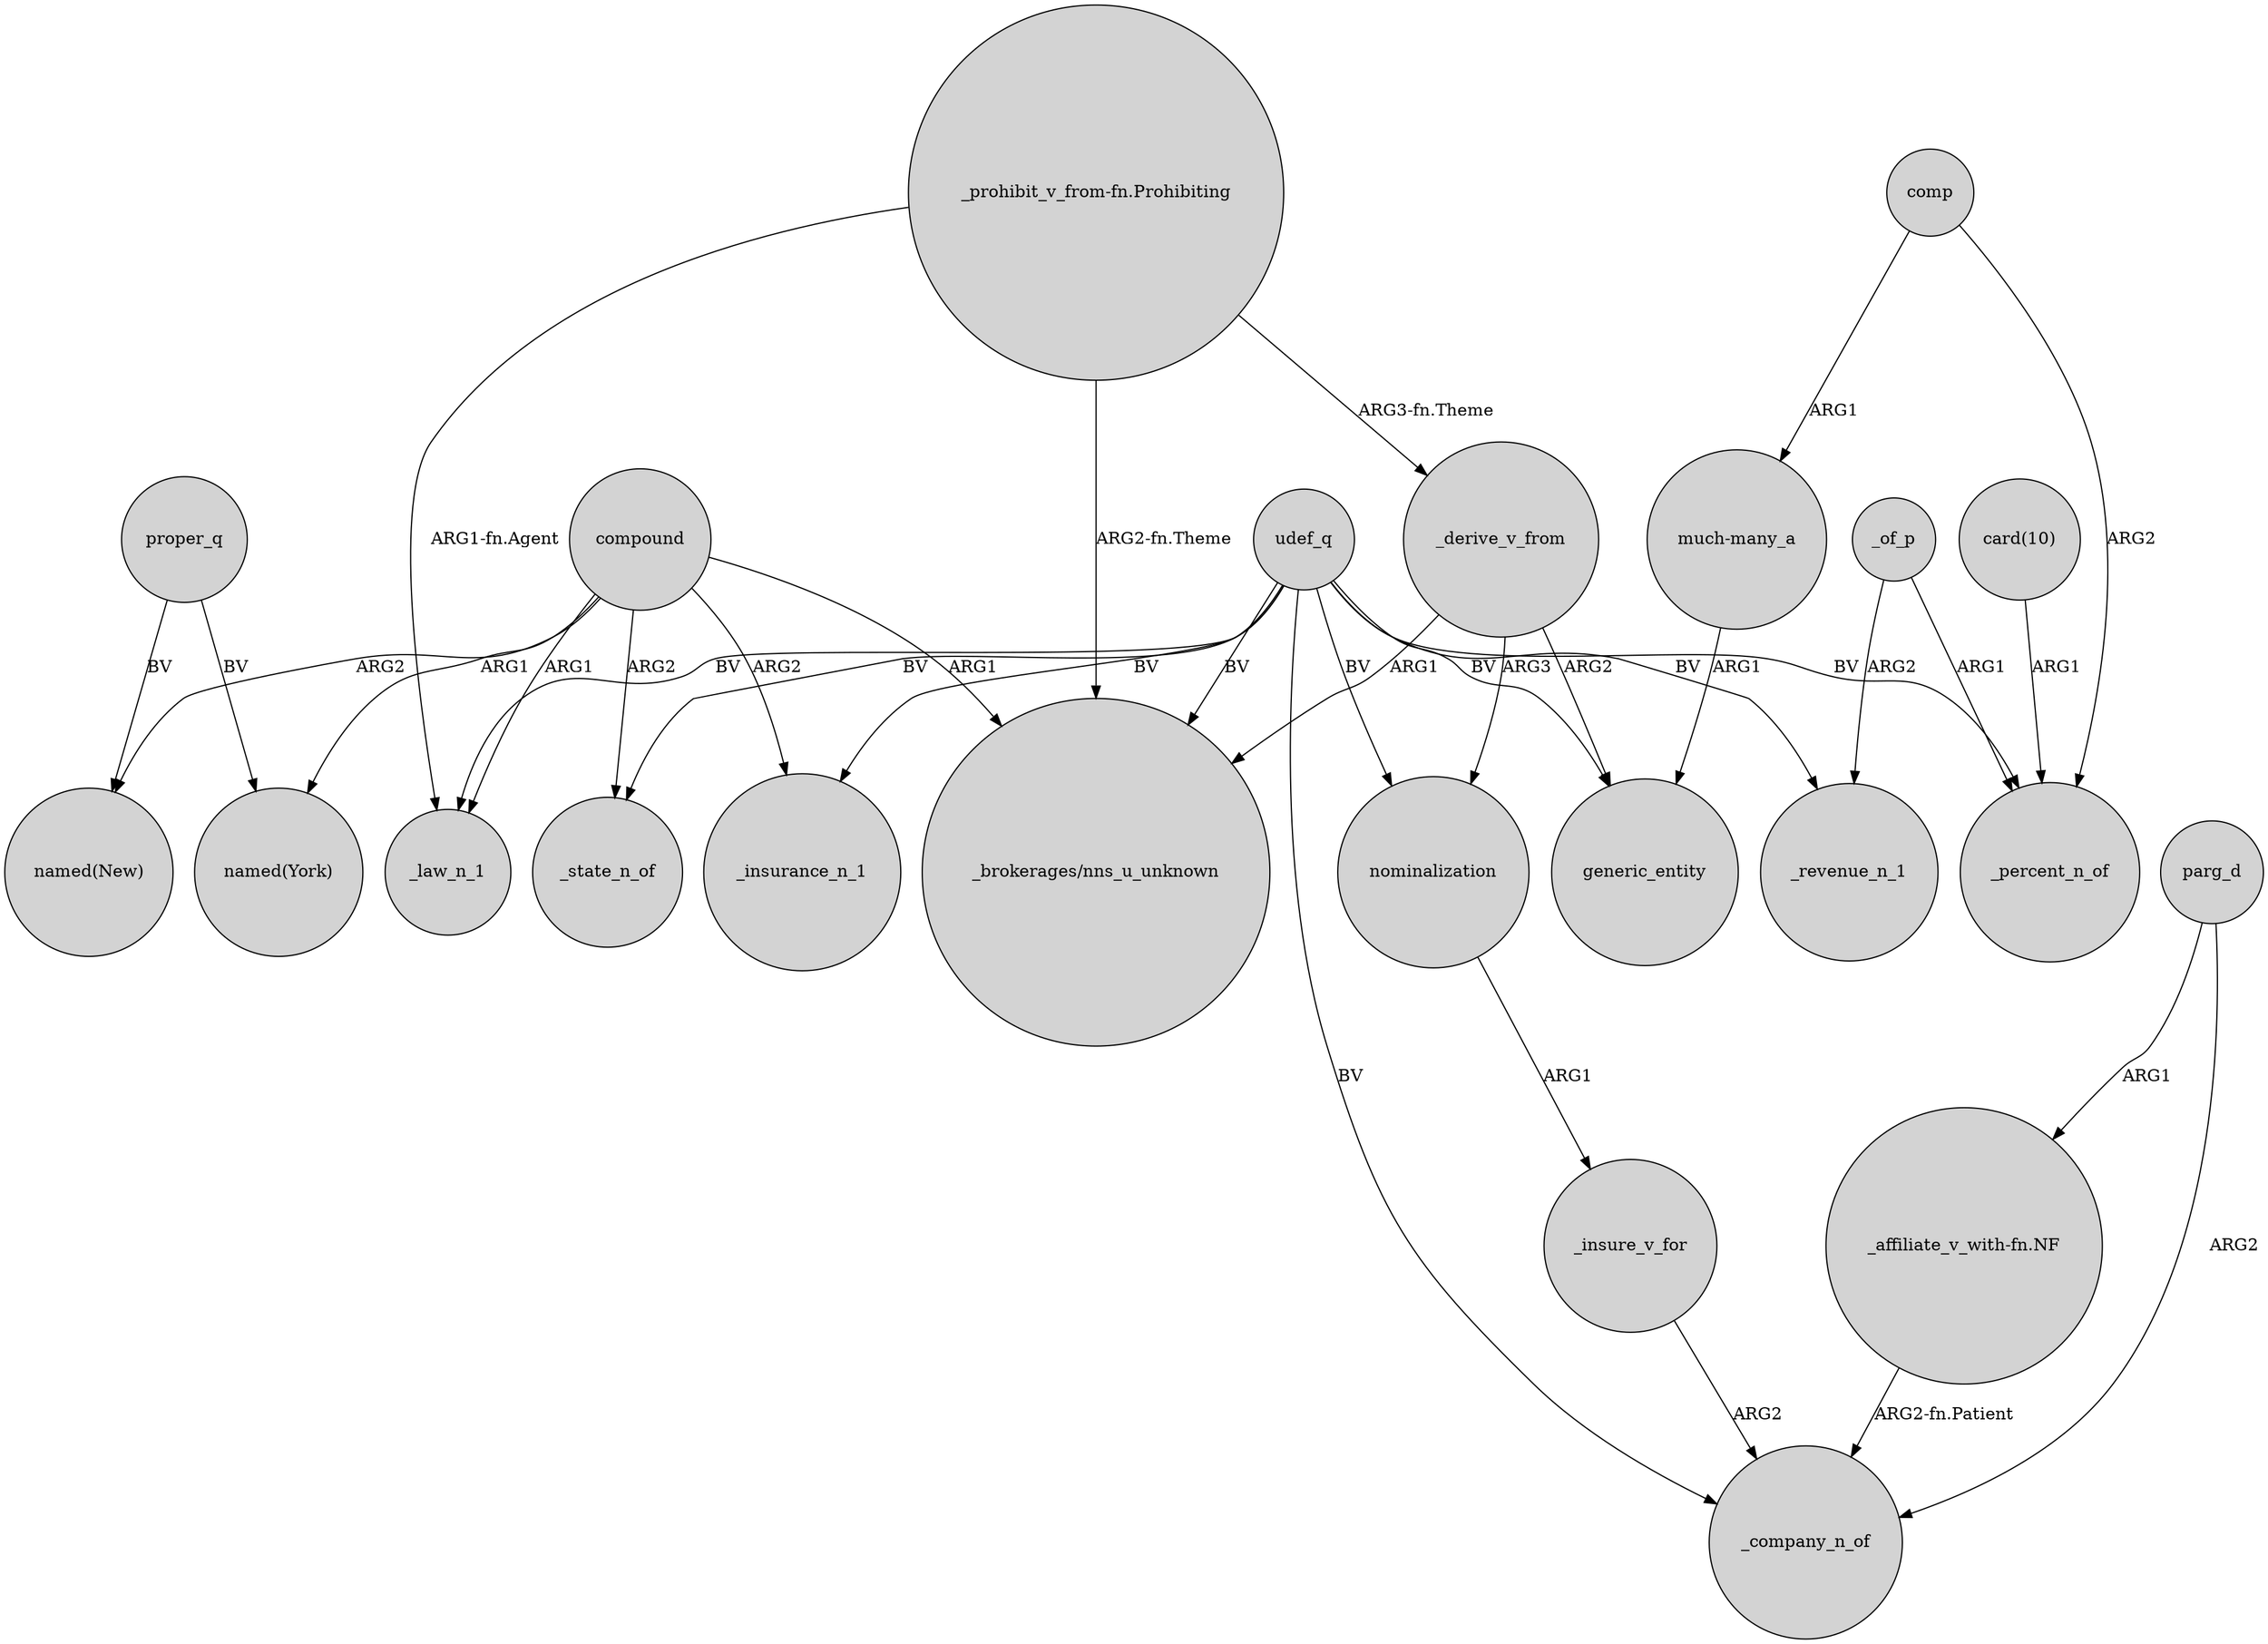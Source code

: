 digraph {
	node [shape=circle style=filled]
	compound -> "_brokerages/nns_u_unknown" [label=ARG1]
	compound -> "named(New)" [label=ARG2]
	udef_q -> generic_entity [label=BV]
	compound -> _insurance_n_1 [label=ARG2]
	"_affiliate_v_with-fn.NF" -> _company_n_of [label="ARG2-fn.Patient"]
	proper_q -> "named(New)" [label=BV]
	"much-many_a" -> generic_entity [label=ARG1]
	comp -> _percent_n_of [label=ARG2]
	udef_q -> _insurance_n_1 [label=BV]
	udef_q -> _state_n_of [label=BV]
	compound -> _state_n_of [label=ARG2]
	_derive_v_from -> generic_entity [label=ARG2]
	nominalization -> _insure_v_for [label=ARG1]
	udef_q -> _law_n_1 [label=BV]
	"_prohibit_v_from-fn.Prohibiting" -> "_brokerages/nns_u_unknown" [label="ARG2-fn.Theme"]
	udef_q -> "_brokerages/nns_u_unknown" [label=BV]
	_of_p -> _percent_n_of [label=ARG1]
	_derive_v_from -> "_brokerages/nns_u_unknown" [label=ARG1]
	"card(10)" -> _percent_n_of [label=ARG1]
	_of_p -> _revenue_n_1 [label=ARG2]
	udef_q -> _revenue_n_1 [label=BV]
	compound -> "named(York)" [label=ARG1]
	comp -> "much-many_a" [label=ARG1]
	"_prohibit_v_from-fn.Prohibiting" -> _derive_v_from [label="ARG3-fn.Theme"]
	_insure_v_for -> _company_n_of [label=ARG2]
	parg_d -> _company_n_of [label=ARG2]
	udef_q -> nominalization [label=BV]
	parg_d -> "_affiliate_v_with-fn.NF" [label=ARG1]
	compound -> _law_n_1 [label=ARG1]
	udef_q -> _percent_n_of [label=BV]
	udef_q -> _company_n_of [label=BV]
	proper_q -> "named(York)" [label=BV]
	"_prohibit_v_from-fn.Prohibiting" -> _law_n_1 [label="ARG1-fn.Agent"]
	_derive_v_from -> nominalization [label=ARG3]
}
